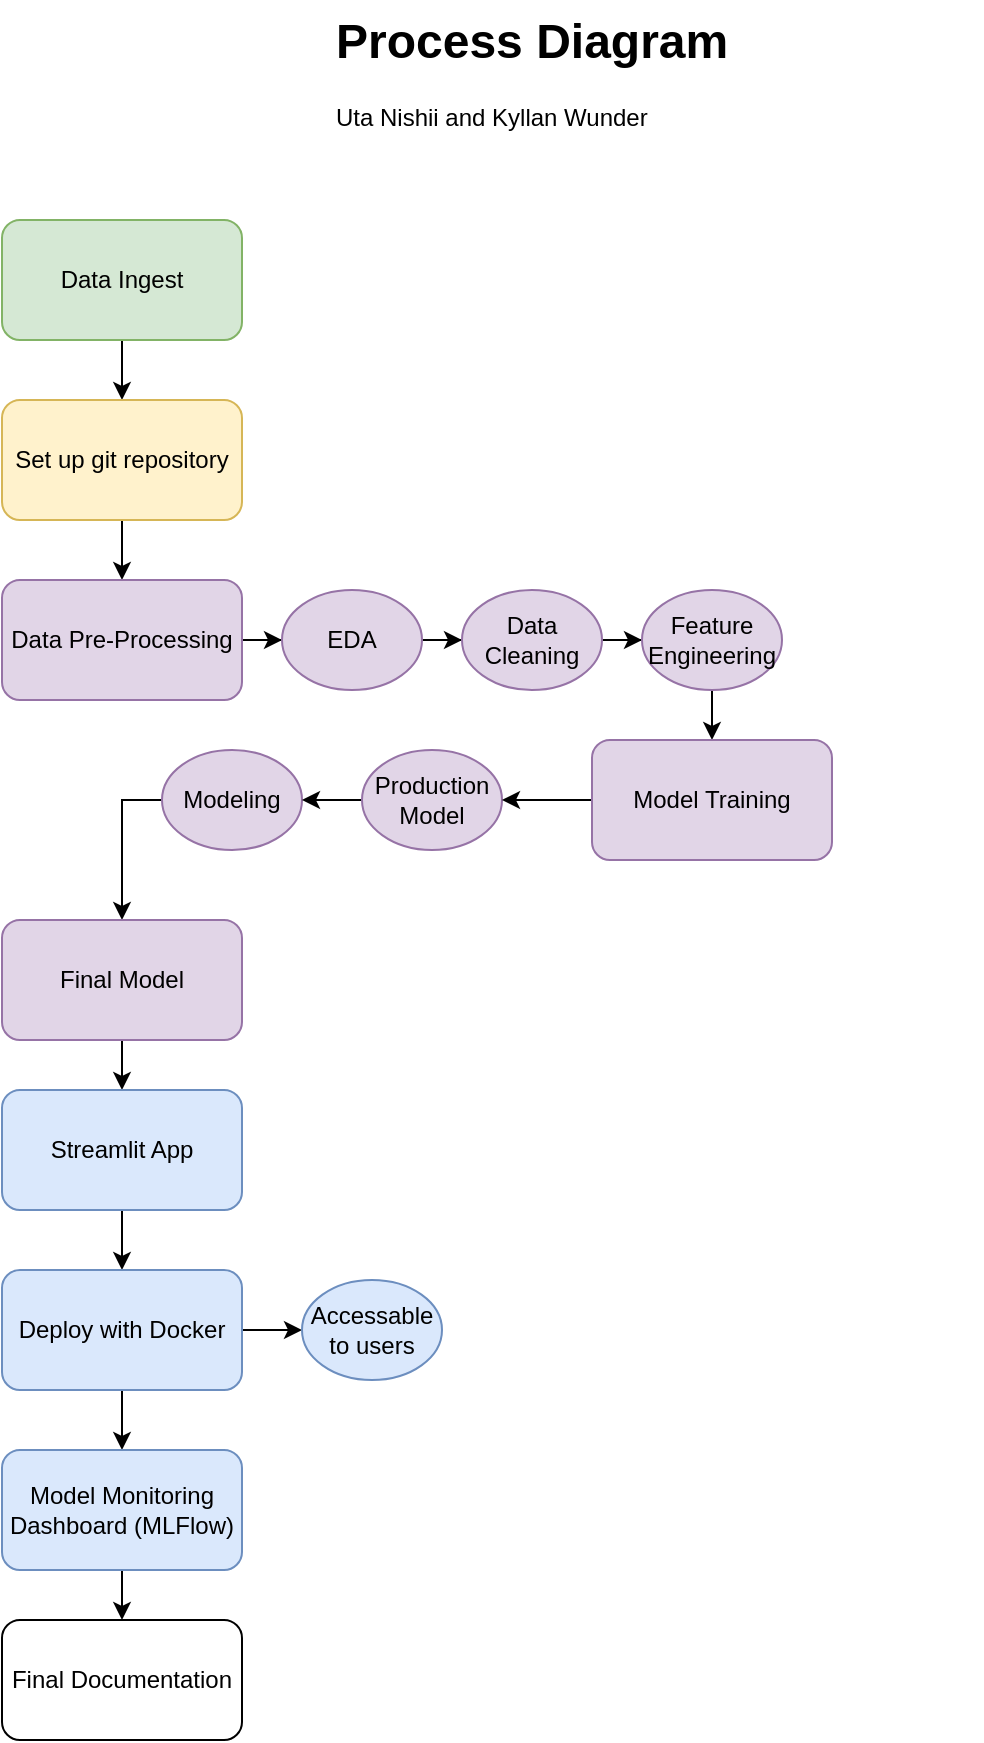 <mxfile version="26.0.16">
  <diagram name="Page-1" id="u2ccS2FLRDQrBURU-6hl">
    <mxGraphModel dx="984" dy="718" grid="1" gridSize="10" guides="1" tooltips="1" connect="1" arrows="1" fold="1" page="1" pageScale="1" pageWidth="850" pageHeight="1100" math="0" shadow="0">
      <root>
        <mxCell id="0" />
        <mxCell id="1" parent="0" />
        <mxCell id="K2BhpS4jLEtGDlmopsUx-9" style="edgeStyle=orthogonalEdgeStyle;rounded=0;orthogonalLoop=1;jettySize=auto;html=1;" parent="1" source="K2BhpS4jLEtGDlmopsUx-1" target="K2BhpS4jLEtGDlmopsUx-2" edge="1">
          <mxGeometry relative="1" as="geometry" />
        </mxCell>
        <mxCell id="K2BhpS4jLEtGDlmopsUx-1" value="Data Ingest" style="rounded=1;whiteSpace=wrap;html=1;fillColor=#d5e8d4;strokeColor=#82b366;" parent="1" vertex="1">
          <mxGeometry x="80" y="120" width="120" height="60" as="geometry" />
        </mxCell>
        <mxCell id="K2BhpS4jLEtGDlmopsUx-10" style="edgeStyle=orthogonalEdgeStyle;rounded=0;orthogonalLoop=1;jettySize=auto;html=1;" parent="1" source="K2BhpS4jLEtGDlmopsUx-2" target="K2BhpS4jLEtGDlmopsUx-3" edge="1">
          <mxGeometry relative="1" as="geometry" />
        </mxCell>
        <mxCell id="K2BhpS4jLEtGDlmopsUx-2" value="Set up git repository" style="rounded=1;whiteSpace=wrap;html=1;fillColor=#fff2cc;strokeColor=#d6b656;" parent="1" vertex="1">
          <mxGeometry x="80" y="210" width="120" height="60" as="geometry" />
        </mxCell>
        <mxCell id="K2BhpS4jLEtGDlmopsUx-11" style="edgeStyle=orthogonalEdgeStyle;rounded=0;orthogonalLoop=1;jettySize=auto;html=1;entryX=0;entryY=0.5;entryDx=0;entryDy=0;" parent="1" source="K2BhpS4jLEtGDlmopsUx-3" target="K2BhpS4jLEtGDlmopsUx-4" edge="1">
          <mxGeometry relative="1" as="geometry" />
        </mxCell>
        <mxCell id="K2BhpS4jLEtGDlmopsUx-3" value="Data Pre-Processing" style="rounded=1;whiteSpace=wrap;html=1;fillColor=#e1d5e7;strokeColor=#9673a6;" parent="1" vertex="1">
          <mxGeometry x="80" y="300" width="120" height="60" as="geometry" />
        </mxCell>
        <mxCell id="K2BhpS4jLEtGDlmopsUx-12" style="edgeStyle=orthogonalEdgeStyle;rounded=0;orthogonalLoop=1;jettySize=auto;html=1;exitX=1;exitY=0.5;exitDx=0;exitDy=0;" parent="1" source="K2BhpS4jLEtGDlmopsUx-4" target="K2BhpS4jLEtGDlmopsUx-6" edge="1">
          <mxGeometry relative="1" as="geometry" />
        </mxCell>
        <mxCell id="K2BhpS4jLEtGDlmopsUx-4" value="EDA" style="ellipse;whiteSpace=wrap;html=1;fillColor=#e1d5e7;strokeColor=#9673a6;" parent="1" vertex="1">
          <mxGeometry x="220" y="305" width="70" height="50" as="geometry" />
        </mxCell>
        <mxCell id="K2BhpS4jLEtGDlmopsUx-34" style="edgeStyle=orthogonalEdgeStyle;rounded=0;orthogonalLoop=1;jettySize=auto;html=1;entryX=0;entryY=0.5;entryDx=0;entryDy=0;" parent="1" source="K2BhpS4jLEtGDlmopsUx-6" target="K2BhpS4jLEtGDlmopsUx-33" edge="1">
          <mxGeometry relative="1" as="geometry" />
        </mxCell>
        <mxCell id="K2BhpS4jLEtGDlmopsUx-6" value="Data Cleaning" style="ellipse;whiteSpace=wrap;html=1;fillColor=#e1d5e7;strokeColor=#9673a6;" parent="1" vertex="1">
          <mxGeometry x="310" y="305" width="70" height="50" as="geometry" />
        </mxCell>
        <mxCell id="K2BhpS4jLEtGDlmopsUx-44" style="edgeStyle=orthogonalEdgeStyle;rounded=0;orthogonalLoop=1;jettySize=auto;html=1;" parent="1" source="K2BhpS4jLEtGDlmopsUx-7" target="K2BhpS4jLEtGDlmopsUx-16" edge="1">
          <mxGeometry relative="1" as="geometry">
            <Array as="points">
              <mxPoint x="140" y="410" />
            </Array>
          </mxGeometry>
        </mxCell>
        <mxCell id="K2BhpS4jLEtGDlmopsUx-7" value="Modeling" style="ellipse;whiteSpace=wrap;html=1;fillColor=#e1d5e7;strokeColor=#9673a6;" parent="1" vertex="1">
          <mxGeometry x="160" y="385" width="70" height="50" as="geometry" />
        </mxCell>
        <mxCell id="K2BhpS4jLEtGDlmopsUx-43" style="edgeStyle=orthogonalEdgeStyle;rounded=0;orthogonalLoop=1;jettySize=auto;html=1;entryX=1;entryY=0.5;entryDx=0;entryDy=0;" parent="1" source="K2BhpS4jLEtGDlmopsUx-8" target="K2BhpS4jLEtGDlmopsUx-7" edge="1">
          <mxGeometry relative="1" as="geometry" />
        </mxCell>
        <mxCell id="K2BhpS4jLEtGDlmopsUx-8" value="Production Model" style="ellipse;whiteSpace=wrap;html=1;fillColor=#e1d5e7;strokeColor=#9673a6;" parent="1" vertex="1">
          <mxGeometry x="260" y="385" width="70" height="50" as="geometry" />
        </mxCell>
        <mxCell id="K2BhpS4jLEtGDlmopsUx-19" style="edgeStyle=orthogonalEdgeStyle;rounded=0;orthogonalLoop=1;jettySize=auto;html=1;entryX=0.5;entryY=0;entryDx=0;entryDy=0;" parent="1" source="K2BhpS4jLEtGDlmopsUx-16" target="K2BhpS4jLEtGDlmopsUx-18" edge="1">
          <mxGeometry relative="1" as="geometry" />
        </mxCell>
        <mxCell id="K2BhpS4jLEtGDlmopsUx-16" value="Final Model" style="rounded=1;whiteSpace=wrap;html=1;fillColor=#e1d5e7;strokeColor=#9673a6;" parent="1" vertex="1">
          <mxGeometry x="80" y="470" width="120" height="60" as="geometry" />
        </mxCell>
        <mxCell id="K2BhpS4jLEtGDlmopsUx-21" style="edgeStyle=orthogonalEdgeStyle;rounded=0;orthogonalLoop=1;jettySize=auto;html=1;" parent="1" source="K2BhpS4jLEtGDlmopsUx-18" target="K2BhpS4jLEtGDlmopsUx-20" edge="1">
          <mxGeometry relative="1" as="geometry" />
        </mxCell>
        <mxCell id="K2BhpS4jLEtGDlmopsUx-18" value="Streamlit App" style="rounded=1;whiteSpace=wrap;html=1;fillColor=#dae8fc;strokeColor=#6c8ebf;" parent="1" vertex="1">
          <mxGeometry x="80" y="555" width="120" height="60" as="geometry" />
        </mxCell>
        <mxCell id="K2BhpS4jLEtGDlmopsUx-31" style="edgeStyle=orthogonalEdgeStyle;rounded=0;orthogonalLoop=1;jettySize=auto;html=1;" parent="1" source="K2BhpS4jLEtGDlmopsUx-20" target="K2BhpS4jLEtGDlmopsUx-30" edge="1">
          <mxGeometry relative="1" as="geometry" />
        </mxCell>
        <mxCell id="K2BhpS4jLEtGDlmopsUx-32" style="edgeStyle=orthogonalEdgeStyle;rounded=0;orthogonalLoop=1;jettySize=auto;html=1;entryX=0;entryY=0.5;entryDx=0;entryDy=0;" parent="1" source="K2BhpS4jLEtGDlmopsUx-20" target="K2BhpS4jLEtGDlmopsUx-26" edge="1">
          <mxGeometry relative="1" as="geometry" />
        </mxCell>
        <mxCell id="K2BhpS4jLEtGDlmopsUx-20" value="Deploy with Docker" style="rounded=1;whiteSpace=wrap;html=1;fillColor=#dae8fc;strokeColor=#6c8ebf;" parent="1" vertex="1">
          <mxGeometry x="80" y="645" width="120" height="60" as="geometry" />
        </mxCell>
        <mxCell id="K2BhpS4jLEtGDlmopsUx-26" value="Accessable to users" style="ellipse;whiteSpace=wrap;html=1;fillColor=#dae8fc;strokeColor=#6c8ebf;" parent="1" vertex="1">
          <mxGeometry x="230" y="650" width="70" height="50" as="geometry" />
        </mxCell>
        <mxCell id="K2BhpS4jLEtGDlmopsUx-47" style="edgeStyle=orthogonalEdgeStyle;rounded=0;orthogonalLoop=1;jettySize=auto;html=1;" parent="1" source="K2BhpS4jLEtGDlmopsUx-30" target="K2BhpS4jLEtGDlmopsUx-46" edge="1">
          <mxGeometry relative="1" as="geometry" />
        </mxCell>
        <mxCell id="K2BhpS4jLEtGDlmopsUx-30" value="Model Monitoring Dashboard (MLFlow)" style="rounded=1;whiteSpace=wrap;html=1;fillColor=#dae8fc;strokeColor=#6c8ebf;" parent="1" vertex="1">
          <mxGeometry x="80" y="735" width="120" height="60" as="geometry" />
        </mxCell>
        <mxCell id="K2BhpS4jLEtGDlmopsUx-41" style="edgeStyle=orthogonalEdgeStyle;rounded=0;orthogonalLoop=1;jettySize=auto;html=1;" parent="1" source="K2BhpS4jLEtGDlmopsUx-33" target="K2BhpS4jLEtGDlmopsUx-36" edge="1">
          <mxGeometry relative="1" as="geometry" />
        </mxCell>
        <mxCell id="K2BhpS4jLEtGDlmopsUx-33" value="Feature Engineering" style="ellipse;whiteSpace=wrap;html=1;fillColor=#e1d5e7;strokeColor=#9673a6;" parent="1" vertex="1">
          <mxGeometry x="400" y="305" width="70" height="50" as="geometry" />
        </mxCell>
        <mxCell id="K2BhpS4jLEtGDlmopsUx-42" style="edgeStyle=orthogonalEdgeStyle;rounded=0;orthogonalLoop=1;jettySize=auto;html=1;" parent="1" source="K2BhpS4jLEtGDlmopsUx-36" target="K2BhpS4jLEtGDlmopsUx-8" edge="1">
          <mxGeometry relative="1" as="geometry" />
        </mxCell>
        <mxCell id="K2BhpS4jLEtGDlmopsUx-36" value="Model Training" style="rounded=1;whiteSpace=wrap;html=1;fillColor=#e1d5e7;strokeColor=#9673a6;" parent="1" vertex="1">
          <mxGeometry x="375" y="380" width="120" height="60" as="geometry" />
        </mxCell>
        <mxCell id="K2BhpS4jLEtGDlmopsUx-46" value="Final Documentation" style="rounded=1;whiteSpace=wrap;html=1;" parent="1" vertex="1">
          <mxGeometry x="80" y="820" width="120" height="60" as="geometry" />
        </mxCell>
        <mxCell id="K2BhpS4jLEtGDlmopsUx-48" value="&lt;h1 style=&quot;margin-top: 0px;&quot;&gt;Process Diagram&lt;/h1&gt;&lt;p&gt;Uta Nishii and Kyllan Wunder&lt;/p&gt;" style="text;html=1;whiteSpace=wrap;overflow=hidden;rounded=0;" parent="1" vertex="1">
          <mxGeometry x="245" y="10" width="325" height="120" as="geometry" />
        </mxCell>
      </root>
    </mxGraphModel>
  </diagram>
</mxfile>

